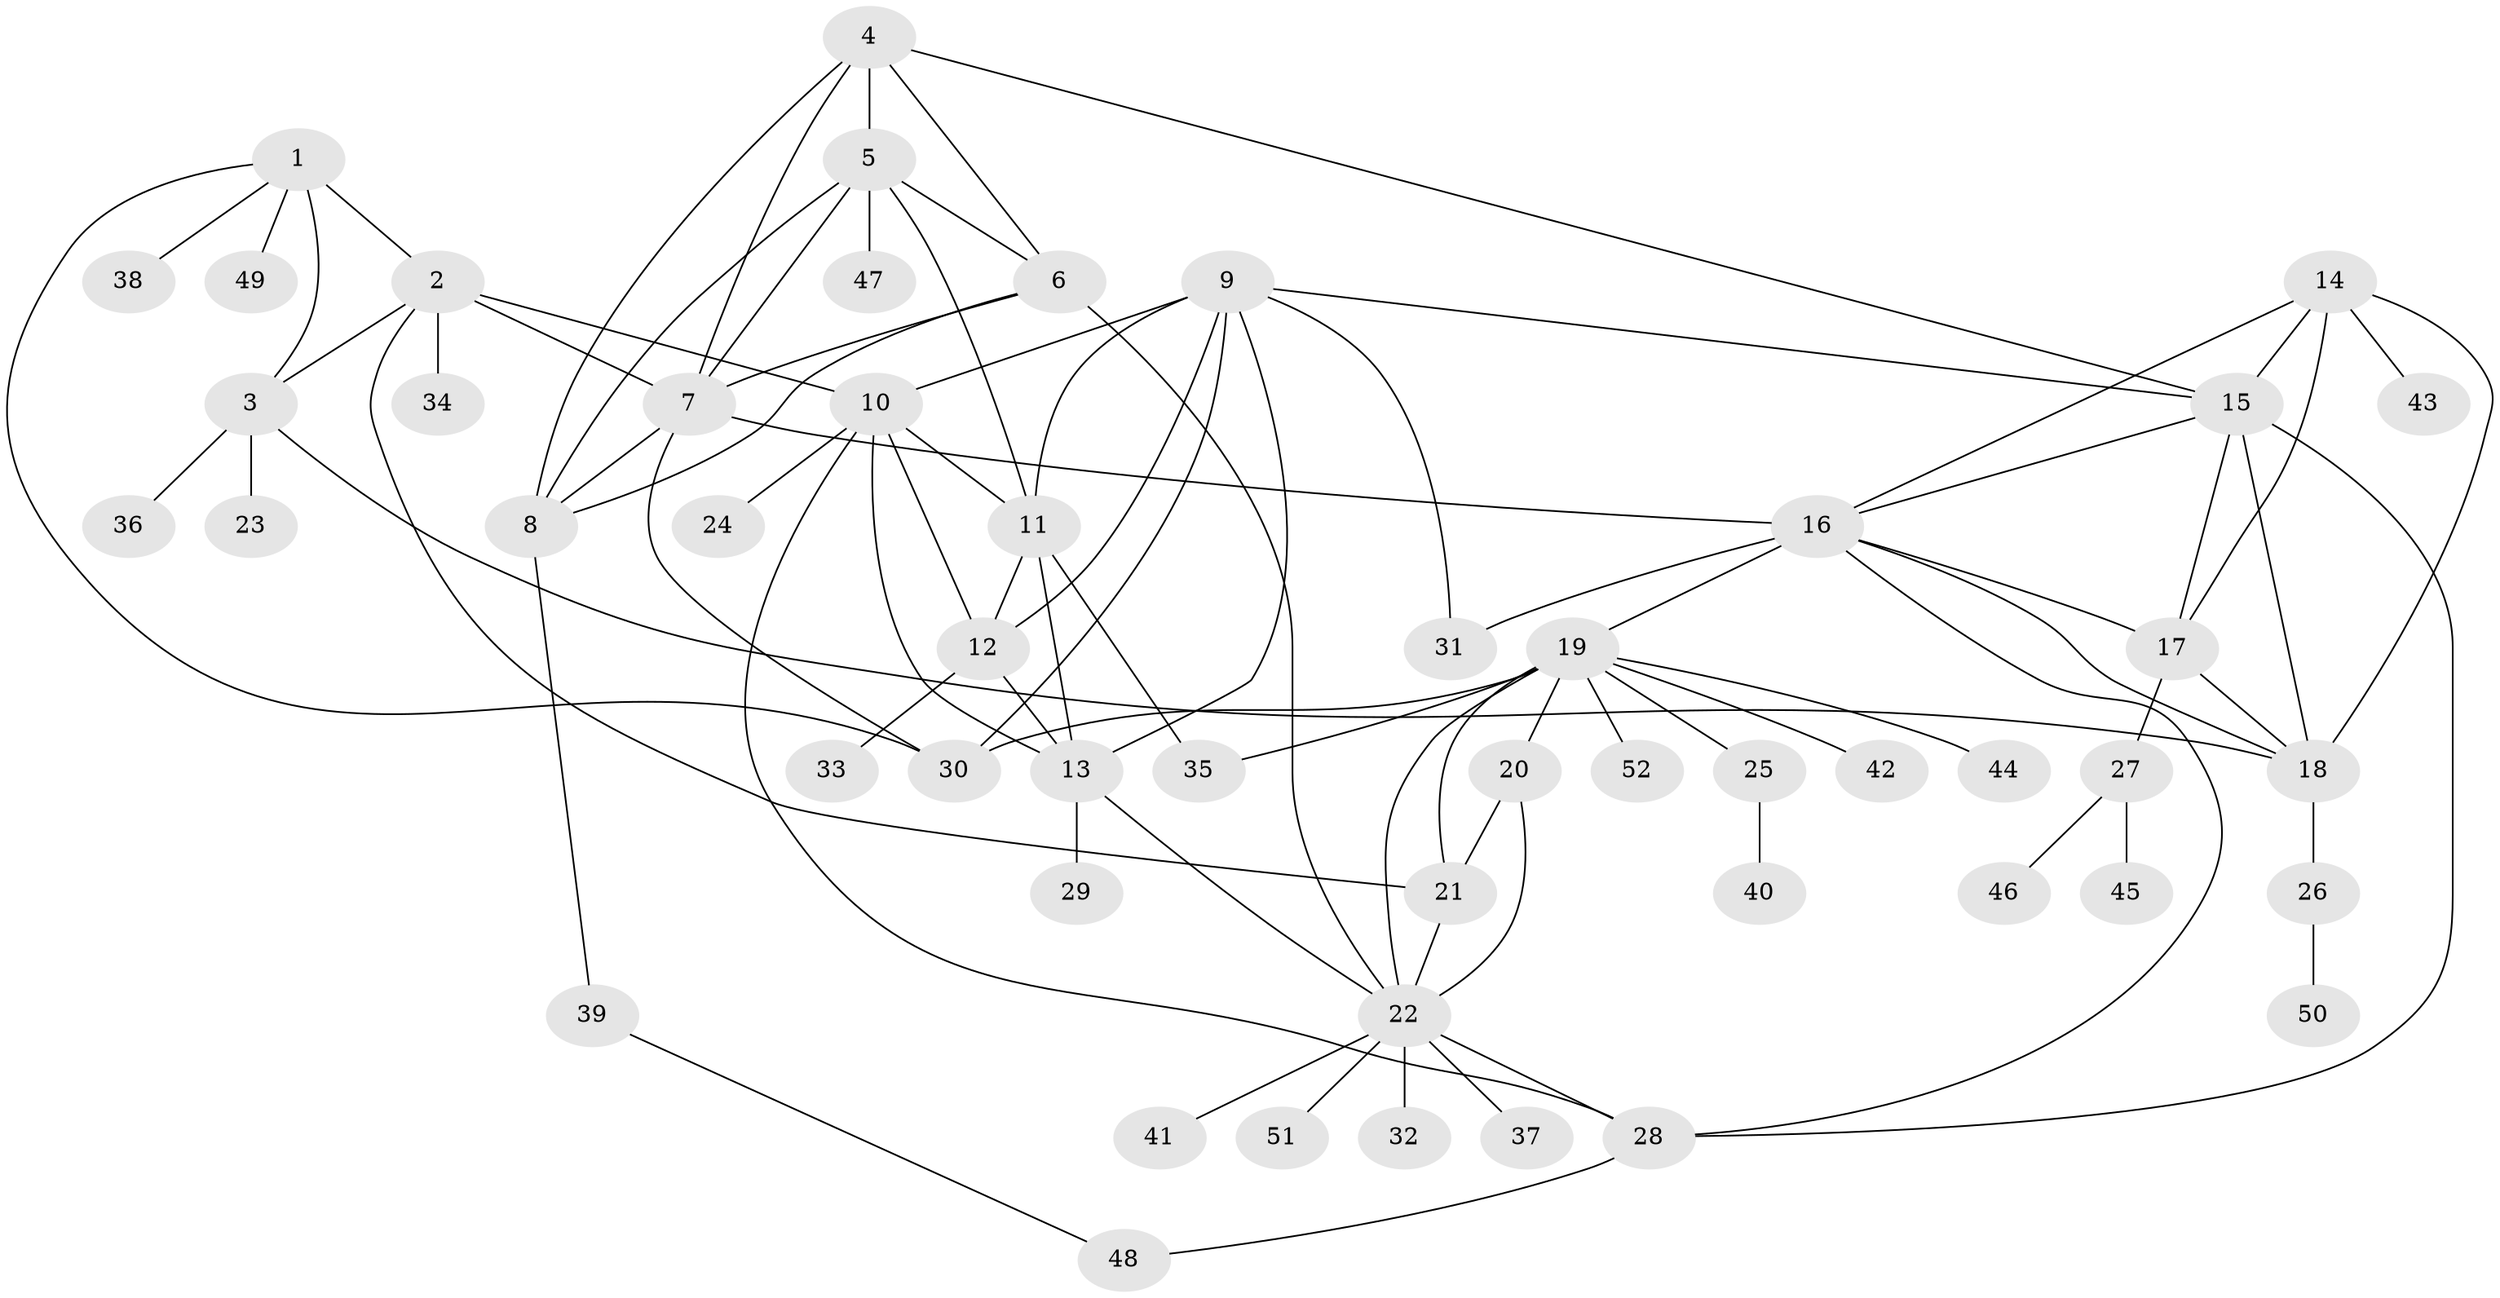 // original degree distribution, {9: 0.019230769230769232, 6: 0.07692307692307693, 4: 0.038461538461538464, 8: 0.019230769230769232, 5: 0.009615384615384616, 11: 0.019230769230769232, 14: 0.009615384615384616, 10: 0.009615384615384616, 7: 0.028846153846153848, 12: 0.019230769230769232, 1: 0.5192307692307693, 3: 0.057692307692307696, 2: 0.17307692307692307}
// Generated by graph-tools (version 1.1) at 2025/37/03/09/25 02:37:42]
// undirected, 52 vertices, 89 edges
graph export_dot {
graph [start="1"]
  node [color=gray90,style=filled];
  1;
  2;
  3;
  4;
  5;
  6;
  7;
  8;
  9;
  10;
  11;
  12;
  13;
  14;
  15;
  16;
  17;
  18;
  19;
  20;
  21;
  22;
  23;
  24;
  25;
  26;
  27;
  28;
  29;
  30;
  31;
  32;
  33;
  34;
  35;
  36;
  37;
  38;
  39;
  40;
  41;
  42;
  43;
  44;
  45;
  46;
  47;
  48;
  49;
  50;
  51;
  52;
  1 -- 2 [weight=3.0];
  1 -- 3 [weight=1.0];
  1 -- 30 [weight=1.0];
  1 -- 38 [weight=1.0];
  1 -- 49 [weight=2.0];
  2 -- 3 [weight=3.0];
  2 -- 7 [weight=1.0];
  2 -- 10 [weight=1.0];
  2 -- 21 [weight=1.0];
  2 -- 34 [weight=1.0];
  3 -- 18 [weight=1.0];
  3 -- 23 [weight=1.0];
  3 -- 36 [weight=1.0];
  4 -- 5 [weight=1.0];
  4 -- 6 [weight=1.0];
  4 -- 7 [weight=1.0];
  4 -- 8 [weight=1.0];
  4 -- 15 [weight=1.0];
  5 -- 6 [weight=1.0];
  5 -- 7 [weight=1.0];
  5 -- 8 [weight=1.0];
  5 -- 11 [weight=1.0];
  5 -- 47 [weight=2.0];
  6 -- 7 [weight=1.0];
  6 -- 8 [weight=1.0];
  6 -- 22 [weight=1.0];
  7 -- 8 [weight=1.0];
  7 -- 16 [weight=4.0];
  7 -- 30 [weight=1.0];
  8 -- 39 [weight=1.0];
  9 -- 10 [weight=1.0];
  9 -- 11 [weight=1.0];
  9 -- 12 [weight=1.0];
  9 -- 13 [weight=1.0];
  9 -- 15 [weight=1.0];
  9 -- 30 [weight=7.0];
  9 -- 31 [weight=1.0];
  10 -- 11 [weight=1.0];
  10 -- 12 [weight=1.0];
  10 -- 13 [weight=1.0];
  10 -- 24 [weight=3.0];
  10 -- 28 [weight=1.0];
  11 -- 12 [weight=1.0];
  11 -- 13 [weight=1.0];
  11 -- 35 [weight=1.0];
  12 -- 13 [weight=1.0];
  12 -- 33 [weight=1.0];
  13 -- 22 [weight=1.0];
  13 -- 29 [weight=1.0];
  14 -- 15 [weight=1.0];
  14 -- 16 [weight=1.0];
  14 -- 17 [weight=1.0];
  14 -- 18 [weight=1.0];
  14 -- 43 [weight=1.0];
  15 -- 16 [weight=1.0];
  15 -- 17 [weight=1.0];
  15 -- 18 [weight=4.0];
  15 -- 28 [weight=1.0];
  16 -- 17 [weight=1.0];
  16 -- 18 [weight=2.0];
  16 -- 19 [weight=1.0];
  16 -- 28 [weight=1.0];
  16 -- 31 [weight=1.0];
  17 -- 18 [weight=1.0];
  17 -- 27 [weight=1.0];
  18 -- 26 [weight=1.0];
  19 -- 20 [weight=2.0];
  19 -- 21 [weight=1.0];
  19 -- 22 [weight=1.0];
  19 -- 25 [weight=1.0];
  19 -- 30 [weight=1.0];
  19 -- 35 [weight=1.0];
  19 -- 42 [weight=1.0];
  19 -- 44 [weight=1.0];
  19 -- 52 [weight=1.0];
  20 -- 21 [weight=2.0];
  20 -- 22 [weight=2.0];
  21 -- 22 [weight=1.0];
  22 -- 28 [weight=1.0];
  22 -- 32 [weight=1.0];
  22 -- 37 [weight=1.0];
  22 -- 41 [weight=1.0];
  22 -- 51 [weight=1.0];
  25 -- 40 [weight=1.0];
  26 -- 50 [weight=1.0];
  27 -- 45 [weight=1.0];
  27 -- 46 [weight=1.0];
  28 -- 48 [weight=1.0];
  39 -- 48 [weight=1.0];
}
